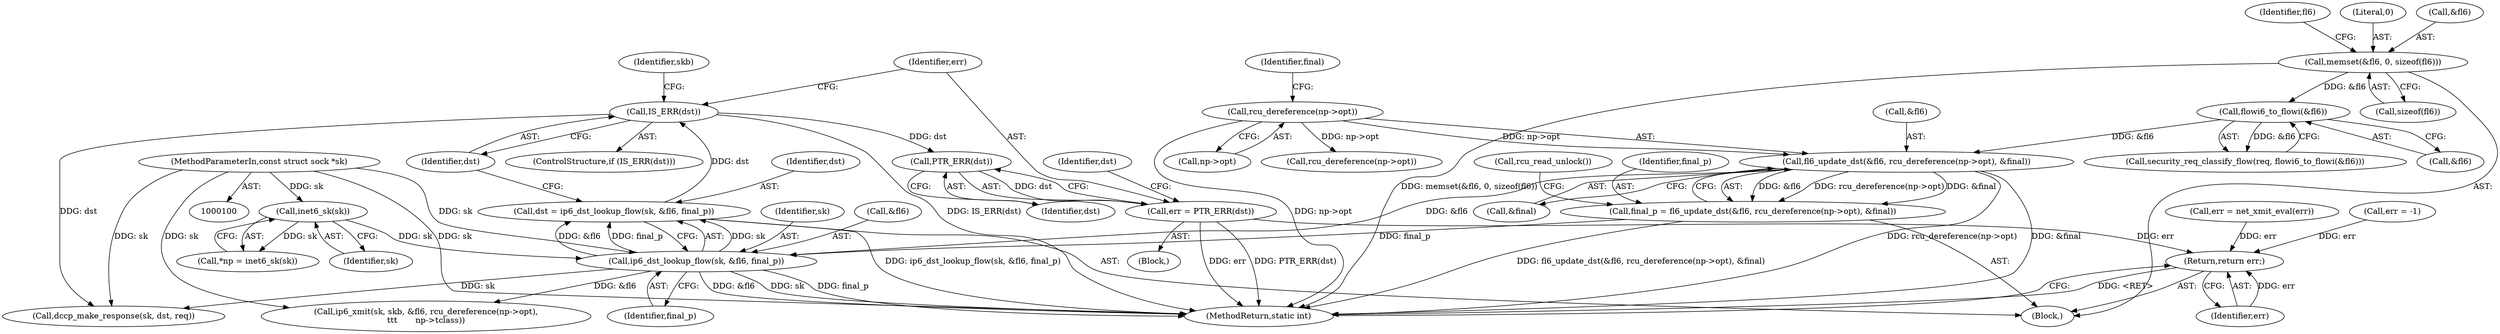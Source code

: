 digraph "0_linux_45f6fad84cc305103b28d73482b344d7f5b76f39_1@pointer" {
"1000207" [label="(Call,PTR_ERR(dst))"];
"1000202" [label="(Call,IS_ERR(dst))"];
"1000194" [label="(Call,dst = ip6_dst_lookup_flow(sk, &fl6, final_p))"];
"1000196" [label="(Call,ip6_dst_lookup_flow(sk, &fl6, final_p))"];
"1000112" [label="(Call,inet6_sk(sk))"];
"1000101" [label="(MethodParameterIn,const struct sock *sk)"];
"1000184" [label="(Call,fl6_update_dst(&fl6, rcu_dereference(np->opt), &final))"];
"1000178" [label="(Call,flowi6_to_flowi(&fl6))"];
"1000124" [label="(Call,memset(&fl6, 0, sizeof(fl6)))"];
"1000187" [label="(Call,rcu_dereference(np->opt))"];
"1000182" [label="(Call,final_p = fl6_update_dst(&fl6, rcu_dereference(np->opt), &final))"];
"1000205" [label="(Call,err = PTR_ERR(dst))"];
"1000273" [label="(Return,return err;)"];
"1000110" [label="(Call,*np = inet6_sk(sk))"];
"1000202" [label="(Call,IS_ERR(dst))"];
"1000208" [label="(Identifier,dst)"];
"1000182" [label="(Call,final_p = fl6_update_dst(&fl6, rcu_dereference(np->opt), &final))"];
"1000128" [label="(Call,sizeof(fl6))"];
"1000113" [label="(Identifier,sk)"];
"1000178" [label="(Call,flowi6_to_flowi(&fl6))"];
"1000273" [label="(Return,return err;)"];
"1000112" [label="(Call,inet6_sk(sk))"];
"1000210" [label="(Identifier,dst)"];
"1000207" [label="(Call,PTR_ERR(dst))"];
"1000119" [label="(Call,err = -1)"];
"1000214" [label="(Identifier,skb)"];
"1000194" [label="(Call,dst = ip6_dst_lookup_flow(sk, &fl6, final_p))"];
"1000184" [label="(Call,fl6_update_dst(&fl6, rcu_dereference(np->opt), &final))"];
"1000275" [label="(MethodReturn,static int)"];
"1000124" [label="(Call,memset(&fl6, 0, sizeof(fl6)))"];
"1000197" [label="(Identifier,sk)"];
"1000101" [label="(MethodParameterIn,const struct sock *sk)"];
"1000215" [label="(Call,dccp_make_response(sk, dst, req))"];
"1000187" [label="(Call,rcu_dereference(np->opt))"];
"1000266" [label="(Call,err = net_xmit_eval(err))"];
"1000191" [label="(Call,&final)"];
"1000132" [label="(Identifier,fl6)"];
"1000127" [label="(Literal,0)"];
"1000196" [label="(Call,ip6_dst_lookup_flow(sk, &fl6, final_p))"];
"1000203" [label="(Identifier,dst)"];
"1000176" [label="(Call,security_req_classify_flow(req, flowi6_to_flowi(&fl6)))"];
"1000193" [label="(Call,rcu_read_unlock())"];
"1000253" [label="(Call,ip6_xmit(sk, skb, &fl6, rcu_dereference(np->opt),\n\t\t\t       np->tclass))"];
"1000188" [label="(Call,np->opt)"];
"1000204" [label="(Block,)"];
"1000192" [label="(Identifier,final)"];
"1000183" [label="(Identifier,final_p)"];
"1000103" [label="(Block,)"];
"1000201" [label="(ControlStructure,if (IS_ERR(dst)))"];
"1000205" [label="(Call,err = PTR_ERR(dst))"];
"1000200" [label="(Identifier,final_p)"];
"1000125" [label="(Call,&fl6)"];
"1000206" [label="(Identifier,err)"];
"1000195" [label="(Identifier,dst)"];
"1000185" [label="(Call,&fl6)"];
"1000198" [label="(Call,&fl6)"];
"1000274" [label="(Identifier,err)"];
"1000258" [label="(Call,rcu_dereference(np->opt))"];
"1000179" [label="(Call,&fl6)"];
"1000207" -> "1000205"  [label="AST: "];
"1000207" -> "1000208"  [label="CFG: "];
"1000208" -> "1000207"  [label="AST: "];
"1000205" -> "1000207"  [label="CFG: "];
"1000207" -> "1000205"  [label="DDG: dst"];
"1000202" -> "1000207"  [label="DDG: dst"];
"1000202" -> "1000201"  [label="AST: "];
"1000202" -> "1000203"  [label="CFG: "];
"1000203" -> "1000202"  [label="AST: "];
"1000206" -> "1000202"  [label="CFG: "];
"1000214" -> "1000202"  [label="CFG: "];
"1000202" -> "1000275"  [label="DDG: IS_ERR(dst)"];
"1000194" -> "1000202"  [label="DDG: dst"];
"1000202" -> "1000215"  [label="DDG: dst"];
"1000194" -> "1000103"  [label="AST: "];
"1000194" -> "1000196"  [label="CFG: "];
"1000195" -> "1000194"  [label="AST: "];
"1000196" -> "1000194"  [label="AST: "];
"1000203" -> "1000194"  [label="CFG: "];
"1000194" -> "1000275"  [label="DDG: ip6_dst_lookup_flow(sk, &fl6, final_p)"];
"1000196" -> "1000194"  [label="DDG: sk"];
"1000196" -> "1000194"  [label="DDG: &fl6"];
"1000196" -> "1000194"  [label="DDG: final_p"];
"1000196" -> "1000200"  [label="CFG: "];
"1000197" -> "1000196"  [label="AST: "];
"1000198" -> "1000196"  [label="AST: "];
"1000200" -> "1000196"  [label="AST: "];
"1000196" -> "1000275"  [label="DDG: sk"];
"1000196" -> "1000275"  [label="DDG: final_p"];
"1000196" -> "1000275"  [label="DDG: &fl6"];
"1000112" -> "1000196"  [label="DDG: sk"];
"1000101" -> "1000196"  [label="DDG: sk"];
"1000184" -> "1000196"  [label="DDG: &fl6"];
"1000182" -> "1000196"  [label="DDG: final_p"];
"1000196" -> "1000215"  [label="DDG: sk"];
"1000196" -> "1000253"  [label="DDG: &fl6"];
"1000112" -> "1000110"  [label="AST: "];
"1000112" -> "1000113"  [label="CFG: "];
"1000113" -> "1000112"  [label="AST: "];
"1000110" -> "1000112"  [label="CFG: "];
"1000112" -> "1000110"  [label="DDG: sk"];
"1000101" -> "1000112"  [label="DDG: sk"];
"1000101" -> "1000100"  [label="AST: "];
"1000101" -> "1000275"  [label="DDG: sk"];
"1000101" -> "1000215"  [label="DDG: sk"];
"1000101" -> "1000253"  [label="DDG: sk"];
"1000184" -> "1000182"  [label="AST: "];
"1000184" -> "1000191"  [label="CFG: "];
"1000185" -> "1000184"  [label="AST: "];
"1000187" -> "1000184"  [label="AST: "];
"1000191" -> "1000184"  [label="AST: "];
"1000182" -> "1000184"  [label="CFG: "];
"1000184" -> "1000275"  [label="DDG: rcu_dereference(np->opt)"];
"1000184" -> "1000275"  [label="DDG: &final"];
"1000184" -> "1000182"  [label="DDG: &fl6"];
"1000184" -> "1000182"  [label="DDG: rcu_dereference(np->opt)"];
"1000184" -> "1000182"  [label="DDG: &final"];
"1000178" -> "1000184"  [label="DDG: &fl6"];
"1000187" -> "1000184"  [label="DDG: np->opt"];
"1000178" -> "1000176"  [label="AST: "];
"1000178" -> "1000179"  [label="CFG: "];
"1000179" -> "1000178"  [label="AST: "];
"1000176" -> "1000178"  [label="CFG: "];
"1000178" -> "1000176"  [label="DDG: &fl6"];
"1000124" -> "1000178"  [label="DDG: &fl6"];
"1000124" -> "1000103"  [label="AST: "];
"1000124" -> "1000128"  [label="CFG: "];
"1000125" -> "1000124"  [label="AST: "];
"1000127" -> "1000124"  [label="AST: "];
"1000128" -> "1000124"  [label="AST: "];
"1000132" -> "1000124"  [label="CFG: "];
"1000124" -> "1000275"  [label="DDG: memset(&fl6, 0, sizeof(fl6))"];
"1000187" -> "1000188"  [label="CFG: "];
"1000188" -> "1000187"  [label="AST: "];
"1000192" -> "1000187"  [label="CFG: "];
"1000187" -> "1000275"  [label="DDG: np->opt"];
"1000187" -> "1000258"  [label="DDG: np->opt"];
"1000182" -> "1000103"  [label="AST: "];
"1000183" -> "1000182"  [label="AST: "];
"1000193" -> "1000182"  [label="CFG: "];
"1000182" -> "1000275"  [label="DDG: fl6_update_dst(&fl6, rcu_dereference(np->opt), &final)"];
"1000205" -> "1000204"  [label="AST: "];
"1000206" -> "1000205"  [label="AST: "];
"1000210" -> "1000205"  [label="CFG: "];
"1000205" -> "1000275"  [label="DDG: err"];
"1000205" -> "1000275"  [label="DDG: PTR_ERR(dst)"];
"1000205" -> "1000273"  [label="DDG: err"];
"1000273" -> "1000103"  [label="AST: "];
"1000273" -> "1000274"  [label="CFG: "];
"1000274" -> "1000273"  [label="AST: "];
"1000275" -> "1000273"  [label="CFG: "];
"1000273" -> "1000275"  [label="DDG: <RET>"];
"1000274" -> "1000273"  [label="DDG: err"];
"1000266" -> "1000273"  [label="DDG: err"];
"1000119" -> "1000273"  [label="DDG: err"];
}
